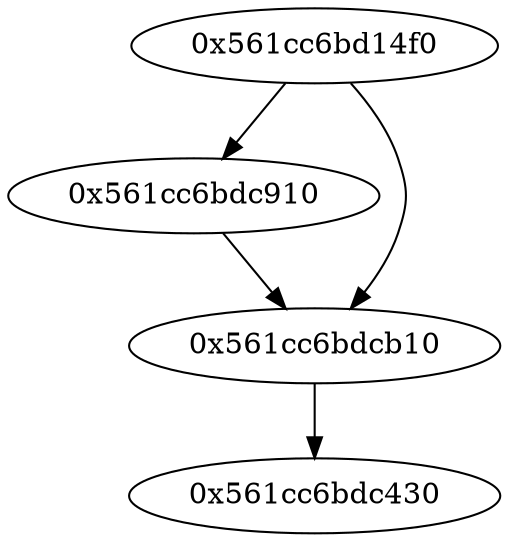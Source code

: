 strict digraph {
	"0x561cc6bdc430" ;
	"0x561cc6bdc910" ;
	"0x561cc6bdcb10" ;
	"0x561cc6bd14f0" ;

	"0x561cc6bd14f0" -> "0x561cc6bdcb10" ;
	"0x561cc6bd14f0" -> "0x561cc6bdc910" ;
	"0x561cc6bdc910" -> "0x561cc6bdcb10" ;
	"0x561cc6bdcb10" -> "0x561cc6bdc430" ;
}

